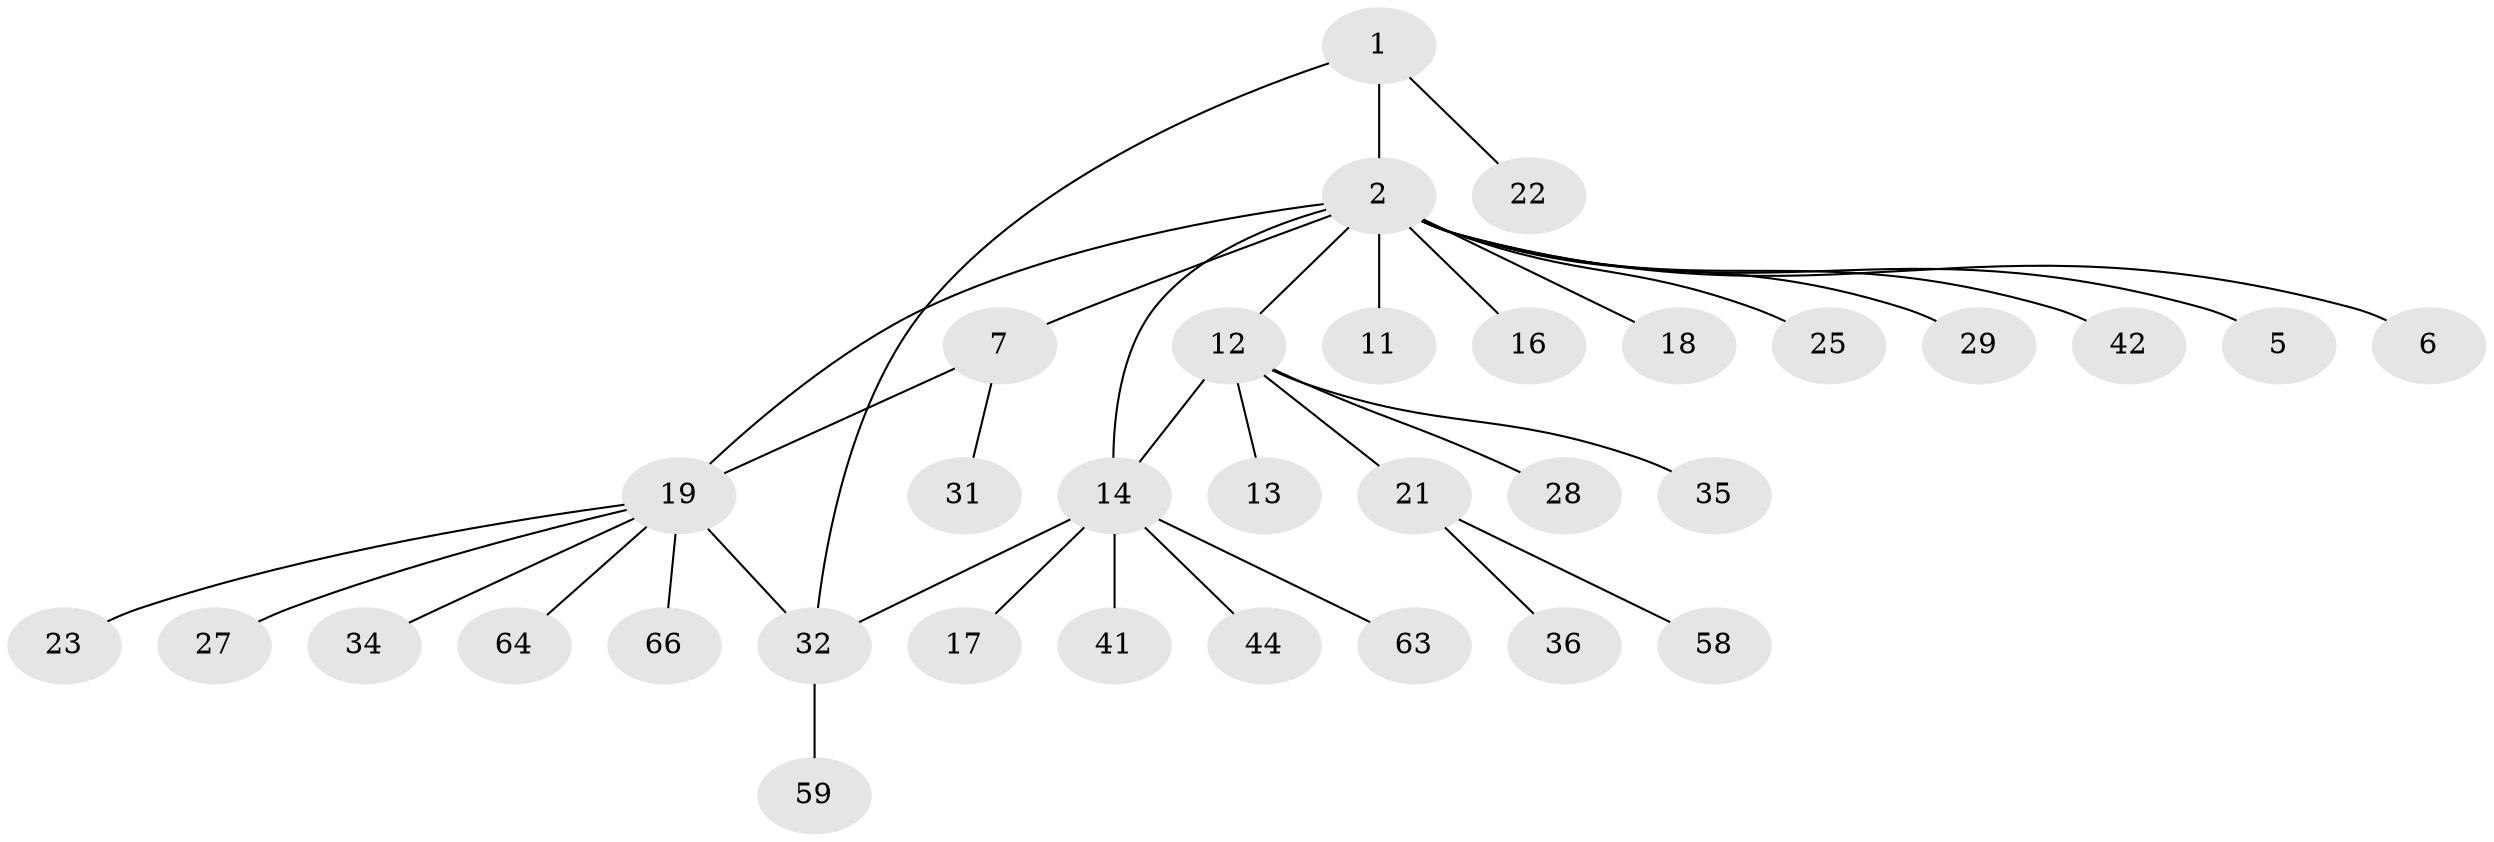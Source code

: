 // original degree distribution, {3: 0.08955223880597014, 18: 0.014925373134328358, 12: 0.014925373134328358, 1: 0.5522388059701493, 2: 0.208955223880597, 6: 0.014925373134328358, 4: 0.029850746268656716, 8: 0.029850746268656716, 5: 0.029850746268656716, 9: 0.014925373134328358}
// Generated by graph-tools (version 1.1) at 2025/14/03/09/25 04:14:21]
// undirected, 33 vertices, 36 edges
graph export_dot {
graph [start="1"]
  node [color=gray90,style=filled];
  1 [super="+43"];
  2 [super="+9+3+52+57+4+26+8"];
  5;
  6;
  7 [super="+40+50"];
  11 [super="+53"];
  12 [super="+60+67"];
  13;
  14;
  16;
  17;
  18 [super="+46"];
  19 [super="+38+62+20"];
  21;
  22;
  23;
  25;
  27;
  28;
  29;
  31 [super="+61"];
  32;
  34;
  35;
  36 [super="+45"];
  41;
  42;
  44;
  58;
  59;
  63;
  64;
  66;
  1 -- 2;
  1 -- 22;
  1 -- 32;
  2 -- 5;
  2 -- 6 [weight=2];
  2 -- 11 [weight=3];
  2 -- 12;
  2 -- 16 [weight=2];
  2 -- 29;
  2 -- 7 [weight=3];
  2 -- 14 [weight=2];
  2 -- 42;
  2 -- 18;
  2 -- 25;
  2 -- 19 [weight=2];
  7 -- 19;
  7 -- 31;
  12 -- 13;
  12 -- 14;
  12 -- 21;
  12 -- 28;
  12 -- 35;
  14 -- 17;
  14 -- 32;
  14 -- 41;
  14 -- 44;
  14 -- 63;
  19 -- 23;
  19 -- 32 [weight=2];
  19 -- 64;
  19 -- 34;
  19 -- 66;
  19 -- 27;
  21 -- 36;
  21 -- 58;
  32 -- 59;
}
